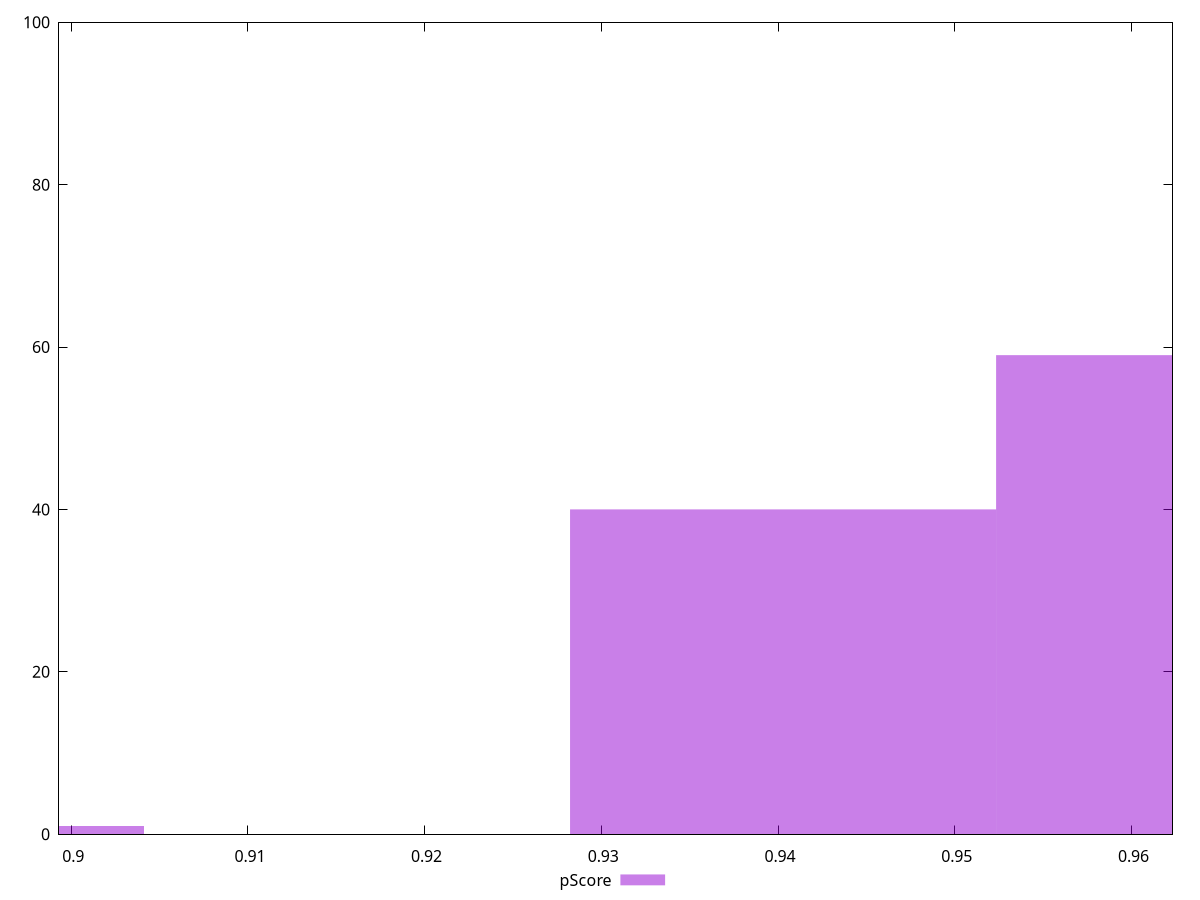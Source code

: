 reset

$pScore <<EOF
0.8920652125123126 1
0.9643948243376353 59
0.9402849537291944 40
EOF

set key outside below
set boxwidth 0.024109870608440883
set xrange [0.8993108349856667:0.9623214648774556]
set yrange [0:100]
set trange [0:100]
set style fill transparent solid 0.5 noborder
set terminal svg size 640, 490 enhanced background rgb 'white'
set output "report_00018_2021-02-10T15-25-16.877Z/first-contentful-paint/samples/pages+cached+noadtech/pScore/histogram.svg"

plot $pScore title "pScore" with boxes

reset
